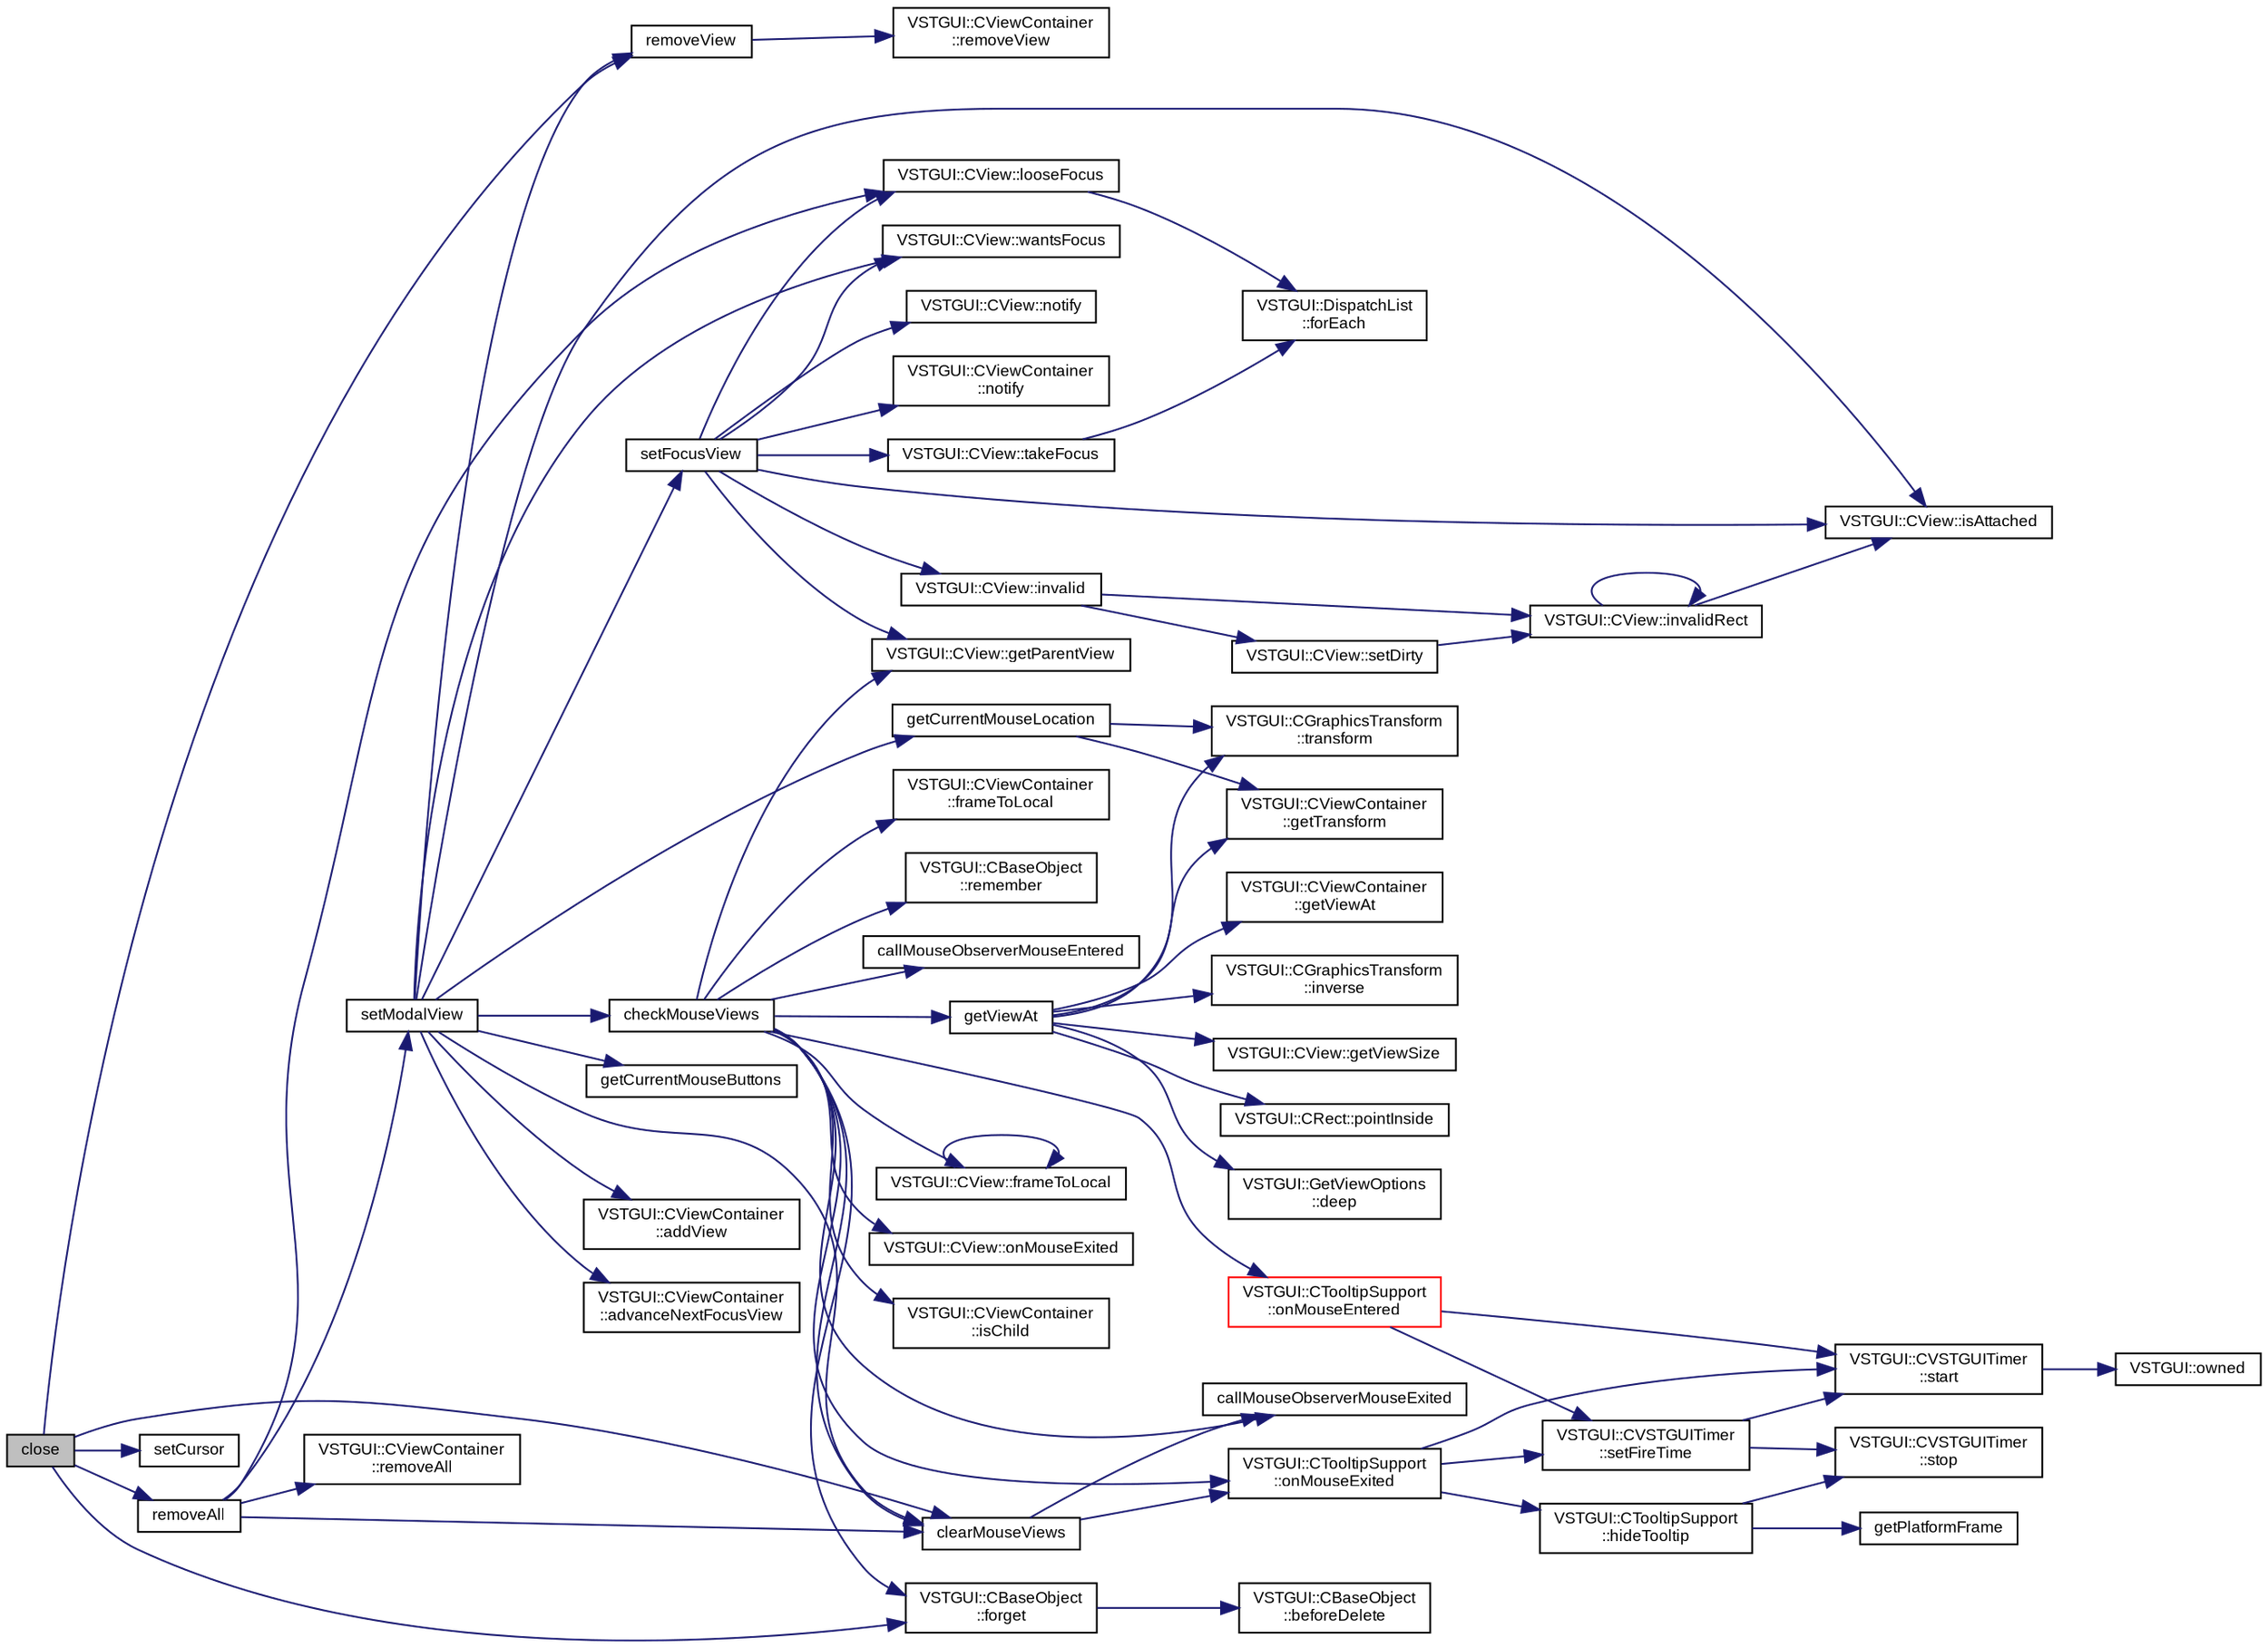 digraph "close"
{
  bgcolor="transparent";
  edge [fontname="Arial",fontsize="9",labelfontname="Arial",labelfontsize="9"];
  node [fontname="Arial",fontsize="9",shape=record];
  rankdir="LR";
  Node1 [label="close",height=0.2,width=0.4,color="black", fillcolor="grey75", style="filled" fontcolor="black"];
  Node1 -> Node2 [color="midnightblue",fontsize="9",style="solid",fontname="Arial"];
  Node2 [label="clearMouseViews",height=0.2,width=0.4,color="black",URL="$class_v_s_t_g_u_i_1_1_c_frame.html#adeac5973a837902933978d7d5a1eee61"];
  Node2 -> Node3 [color="midnightblue",fontsize="9",style="solid",fontname="Arial"];
  Node3 [label="VSTGUI::CTooltipSupport\l::onMouseExited",height=0.2,width=0.4,color="black",URL="$class_v_s_t_g_u_i_1_1_c_tooltip_support.html#a8f43f21fc087ee3670f58784a1d2af0c"];
  Node3 -> Node4 [color="midnightblue",fontsize="9",style="solid",fontname="Arial"];
  Node4 [label="VSTGUI::CTooltipSupport\l::hideTooltip",height=0.2,width=0.4,color="black",URL="$class_v_s_t_g_u_i_1_1_c_tooltip_support.html#adb9104d43a8ae01c2023f36390a1909f"];
  Node4 -> Node5 [color="midnightblue",fontsize="9",style="solid",fontname="Arial"];
  Node5 [label="VSTGUI::CVSTGUITimer\l::stop",height=0.2,width=0.4,color="black",URL="$class_v_s_t_g_u_i_1_1_c_v_s_t_g_u_i_timer.html#a68a350717fe6bf9012843e7c977d87b2",tooltip="stops the timer, returns whether timer was running or not "];
  Node4 -> Node6 [color="midnightblue",fontsize="9",style="solid",fontname="Arial"];
  Node6 [label="getPlatformFrame",height=0.2,width=0.4,color="black",URL="$class_v_s_t_g_u_i_1_1_c_frame.html#a3b8d7ec8e7df59cf0fdc367f99fde1d0"];
  Node3 -> Node7 [color="midnightblue",fontsize="9",style="solid",fontname="Arial"];
  Node7 [label="VSTGUI::CVSTGUITimer\l::setFireTime",height=0.2,width=0.4,color="black",URL="$class_v_s_t_g_u_i_1_1_c_v_s_t_g_u_i_timer.html#a8647d7eb64d0c6fcbdd654332bac258b",tooltip="in milliseconds "];
  Node7 -> Node5 [color="midnightblue",fontsize="9",style="solid",fontname="Arial"];
  Node7 -> Node8 [color="midnightblue",fontsize="9",style="solid",fontname="Arial"];
  Node8 [label="VSTGUI::CVSTGUITimer\l::start",height=0.2,width=0.4,color="black",URL="$class_v_s_t_g_u_i_1_1_c_v_s_t_g_u_i_timer.html#aad5997aaaa2d622f0ca57f8b24a51a7b",tooltip="starts the timer "];
  Node8 -> Node9 [color="midnightblue",fontsize="9",style="solid",fontname="Arial"];
  Node9 [label="VSTGUI::owned",height=0.2,width=0.4,color="black",URL="$namespace_v_s_t_g_u_i.html#a8464605507078761fac5d681245eb20a"];
  Node3 -> Node8 [color="midnightblue",fontsize="9",style="solid",fontname="Arial"];
  Node2 -> Node10 [color="midnightblue",fontsize="9",style="solid",fontname="Arial"];
  Node10 [label="callMouseObserverMouseExited",height=0.2,width=0.4,color="black",URL="$class_v_s_t_g_u_i_1_1_c_frame.html#a8f97b9b5fe74666c47d1c374f265e60d"];
  Node1 -> Node11 [color="midnightblue",fontsize="9",style="solid",fontname="Arial"];
  Node11 [label="removeView",height=0.2,width=0.4,color="black",URL="$class_v_s_t_g_u_i_1_1_c_frame.html#a0a4c38fc43ad87d5ef21f0e7361d4f25",tooltip="remove a child view "];
  Node11 -> Node12 [color="midnightblue",fontsize="9",style="solid",fontname="Arial"];
  Node12 [label="VSTGUI::CViewContainer\l::removeView",height=0.2,width=0.4,color="black",URL="$class_v_s_t_g_u_i_1_1_c_view_container.html#a9fe6dbf0da28849e9e2048cc22e0e97a",tooltip="remove a child view "];
  Node1 -> Node13 [color="midnightblue",fontsize="9",style="solid",fontname="Arial"];
  Node13 [label="setCursor",height=0.2,width=0.4,color="black",URL="$class_v_s_t_g_u_i_1_1_c_frame.html#a3f7668c15f67ed4e7b9a27db9b95cb2b",tooltip="set mouse cursor "];
  Node1 -> Node14 [color="midnightblue",fontsize="9",style="solid",fontname="Arial"];
  Node14 [label="removeAll",height=0.2,width=0.4,color="black",URL="$class_v_s_t_g_u_i_1_1_c_frame.html#a58740e67e93e5e4e275439ae9f6a3c80",tooltip="remove all child views "];
  Node14 -> Node15 [color="midnightblue",fontsize="9",style="solid",fontname="Arial"];
  Node15 [label="setModalView",height=0.2,width=0.4,color="black",URL="$class_v_s_t_g_u_i_1_1_c_frame.html#a8702ff2f7885f8d7a93bde675d32f1dc"];
  Node15 -> Node16 [color="midnightblue",fontsize="9",style="solid",fontname="Arial"];
  Node16 [label="VSTGUI::CView::isAttached",height=0.2,width=0.4,color="black",URL="$class_v_s_t_g_u_i_1_1_c_view.html#a1b7f04ee36bdaecd09a2625370dc90d8",tooltip="is view attached to a parentView "];
  Node15 -> Node11 [color="midnightblue",fontsize="9",style="solid",fontname="Arial"];
  Node15 -> Node17 [color="midnightblue",fontsize="9",style="solid",fontname="Arial"];
  Node17 [label="VSTGUI::CViewContainer\l::addView",height=0.2,width=0.4,color="black",URL="$class_v_s_t_g_u_i_1_1_c_view_container.html#aa3f0bcc0a5ac5c2a62405f6899dda689",tooltip="add a child view "];
  Node15 -> Node2 [color="midnightblue",fontsize="9",style="solid",fontname="Arial"];
  Node15 -> Node18 [color="midnightblue",fontsize="9",style="solid",fontname="Arial"];
  Node18 [label="VSTGUI::CViewContainer\l::advanceNextFocusView",height=0.2,width=0.4,color="black",URL="$class_v_s_t_g_u_i_1_1_c_view_container.html#ac06cfb766955cd71c35364f5d18072dd"];
  Node15 -> Node19 [color="midnightblue",fontsize="9",style="solid",fontname="Arial"];
  Node19 [label="setFocusView",height=0.2,width=0.4,color="black",URL="$class_v_s_t_g_u_i_1_1_c_frame.html#af51b9124a814e6fd82fb4680ac58cff3"];
  Node19 -> Node16 [color="midnightblue",fontsize="9",style="solid",fontname="Arial"];
  Node19 -> Node20 [color="midnightblue",fontsize="9",style="solid",fontname="Arial"];
  Node20 [label="VSTGUI::CView::wantsFocus",height=0.2,width=0.4,color="black",URL="$class_v_s_t_g_u_i_1_1_c_view.html#a1aaf63d0b9cd4a8f27328f2239a9951c",tooltip="check if view supports focus "];
  Node19 -> Node21 [color="midnightblue",fontsize="9",style="solid",fontname="Arial"];
  Node21 [label="VSTGUI::CView::invalid",height=0.2,width=0.4,color="black",URL="$class_v_s_t_g_u_i_1_1_c_view.html#a51647a4891b4a9cbaf8595171c5ad3fc",tooltip="mark whole view as invalid "];
  Node21 -> Node22 [color="midnightblue",fontsize="9",style="solid",fontname="Arial"];
  Node22 [label="VSTGUI::CView::setDirty",height=0.2,width=0.4,color="black",URL="$class_v_s_t_g_u_i_1_1_c_view.html#a0f19a61606a7f547b62102310063ea76",tooltip="set the view to dirty so that it is redrawn in the next idle. Thread Safe ! "];
  Node22 -> Node23 [color="midnightblue",fontsize="9",style="solid",fontname="Arial"];
  Node23 [label="VSTGUI::CView::invalidRect",height=0.2,width=0.4,color="black",URL="$class_v_s_t_g_u_i_1_1_c_view.html#ad414ba3d5e64f9fdc11309e05266ffcf",tooltip="mark rect as invalid "];
  Node23 -> Node16 [color="midnightblue",fontsize="9",style="solid",fontname="Arial"];
  Node23 -> Node23 [color="midnightblue",fontsize="9",style="solid",fontname="Arial"];
  Node21 -> Node23 [color="midnightblue",fontsize="9",style="solid",fontname="Arial"];
  Node19 -> Node24 [color="midnightblue",fontsize="9",style="solid",fontname="Arial"];
  Node24 [label="VSTGUI::CView::getParentView",height=0.2,width=0.4,color="black",URL="$class_v_s_t_g_u_i_1_1_c_view.html#ac45407fc7304ee33c5729fa04edaea76",tooltip="get parent view "];
  Node19 -> Node25 [color="midnightblue",fontsize="9",style="solid",fontname="Arial"];
  Node25 [label="VSTGUI::CView::notify",height=0.2,width=0.4,color="black",URL="$class_v_s_t_g_u_i_1_1_c_view.html#a15414e56ad0060f4b50f81ff44ad2a3e",tooltip="translates a local coordinate to a global one using parent transforms "];
  Node19 -> Node26 [color="midnightblue",fontsize="9",style="solid",fontname="Arial"];
  Node26 [label="VSTGUI::CViewContainer\l::notify",height=0.2,width=0.4,color="black",URL="$class_v_s_t_g_u_i_1_1_c_view_container.html#ab18c3bcc0cb674396848861dfd78a83a",tooltip="translates a local coordinate to a global one using parent transforms "];
  Node19 -> Node27 [color="midnightblue",fontsize="9",style="solid",fontname="Arial"];
  Node27 [label="VSTGUI::CView::looseFocus",height=0.2,width=0.4,color="black",URL="$class_v_s_t_g_u_i_1_1_c_view.html#aba08198e3f9d7bba967b0c5ab3cae07a",tooltip="called if view should loose focus "];
  Node27 -> Node28 [color="midnightblue",fontsize="9",style="solid",fontname="Arial"];
  Node28 [label="VSTGUI::DispatchList\l::forEach",height=0.2,width=0.4,color="black",URL="$class_v_s_t_g_u_i_1_1_dispatch_list.html#a09cd3391119d3266c5d62ec8525d503d"];
  Node19 -> Node29 [color="midnightblue",fontsize="9",style="solid",fontname="Arial"];
  Node29 [label="VSTGUI::CView::takeFocus",height=0.2,width=0.4,color="black",URL="$class_v_s_t_g_u_i_1_1_c_view.html#af199268157650ebc6dd9248a0ca04550",tooltip="called if view should take focus "];
  Node29 -> Node28 [color="midnightblue",fontsize="9",style="solid",fontname="Arial"];
  Node15 -> Node20 [color="midnightblue",fontsize="9",style="solid",fontname="Arial"];
  Node15 -> Node30 [color="midnightblue",fontsize="9",style="solid",fontname="Arial"];
  Node30 [label="getCurrentMouseLocation",height=0.2,width=0.4,color="black",URL="$class_v_s_t_g_u_i_1_1_c_frame.html#ae4948af61b5725ca232073a29c99d138",tooltip="get current mouse location "];
  Node30 -> Node31 [color="midnightblue",fontsize="9",style="solid",fontname="Arial"];
  Node31 [label="VSTGUI::CViewContainer\l::getTransform",height=0.2,width=0.4,color="black",URL="$class_v_s_t_g_u_i_1_1_c_view_container.html#a3140336a555cd7aacaba2ee5ca08e28a"];
  Node30 -> Node32 [color="midnightblue",fontsize="9",style="solid",fontname="Arial"];
  Node32 [label="VSTGUI::CGraphicsTransform\l::transform",height=0.2,width=0.4,color="black",URL="$struct_v_s_t_g_u_i_1_1_c_graphics_transform.html#af5b80ac47e3d74fe4cf0ca4d75f2e6c3"];
  Node15 -> Node33 [color="midnightblue",fontsize="9",style="solid",fontname="Arial"];
  Node33 [label="checkMouseViews",height=0.2,width=0.4,color="black",URL="$class_v_s_t_g_u_i_1_1_c_frame.html#a83b0d2d4c489762aa768c5e16b0c72d0"];
  Node33 -> Node34 [color="midnightblue",fontsize="9",style="solid",fontname="Arial"];
  Node34 [label="getViewAt",height=0.2,width=0.4,color="black",URL="$class_v_s_t_g_u_i_1_1_c_frame.html#ab427ac1aad7cc92ef96213f7963296a7",tooltip="get the view at point where "];
  Node34 -> Node31 [color="midnightblue",fontsize="9",style="solid",fontname="Arial"];
  Node34 -> Node35 [color="midnightblue",fontsize="9",style="solid",fontname="Arial"];
  Node35 [label="VSTGUI::CGraphicsTransform\l::inverse",height=0.2,width=0.4,color="black",URL="$struct_v_s_t_g_u_i_1_1_c_graphics_transform.html#ae0b83e1a553219ac2e5a9c0e9ee42e72"];
  Node34 -> Node32 [color="midnightblue",fontsize="9",style="solid",fontname="Arial"];
  Node34 -> Node36 [color="midnightblue",fontsize="9",style="solid",fontname="Arial"];
  Node36 [label="VSTGUI::CView::getViewSize",height=0.2,width=0.4,color="black",URL="$class_v_s_t_g_u_i_1_1_c_view.html#a5ad6102316e6d16e4905a38ad3f16dcc",tooltip="returns the current view size "];
  Node34 -> Node37 [color="midnightblue",fontsize="9",style="solid",fontname="Arial"];
  Node37 [label="VSTGUI::CRect::pointInside",height=0.2,width=0.4,color="black",URL="$struct_v_s_t_g_u_i_1_1_c_rect.html#adebba9af3dc339149fd4622f4d4a5bac",tooltip="Checks if point is inside this rect. "];
  Node34 -> Node38 [color="midnightblue",fontsize="9",style="solid",fontname="Arial"];
  Node38 [label="VSTGUI::GetViewOptions\l::deep",height=0.2,width=0.4,color="black",URL="$struct_v_s_t_g_u_i_1_1_get_view_options.html#a7daa5c7887ffc0d68ab2ea398345e756"];
  Node34 -> Node39 [color="midnightblue",fontsize="9",style="solid",fontname="Arial"];
  Node39 [label="VSTGUI::CViewContainer\l::getViewAt",height=0.2,width=0.4,color="black",URL="$class_v_s_t_g_u_i_1_1_c_view_container.html#ab5c037e08db39b2c5032eae7d2e4f47e",tooltip="get the view at point where "];
  Node33 -> Node3 [color="midnightblue",fontsize="9",style="solid",fontname="Arial"];
  Node33 -> Node40 [color="midnightblue",fontsize="9",style="solid",fontname="Arial"];
  Node40 [label="VSTGUI::CTooltipSupport\l::onMouseEntered",height=0.2,width=0.4,color="red",URL="$class_v_s_t_g_u_i_1_1_c_tooltip_support.html#abc8b4794c3c3b8761b387d51d9fbd075"];
  Node40 -> Node7 [color="midnightblue",fontsize="9",style="solid",fontname="Arial"];
  Node40 -> Node8 [color="midnightblue",fontsize="9",style="solid",fontname="Arial"];
  Node33 -> Node2 [color="midnightblue",fontsize="9",style="solid",fontname="Arial"];
  Node33 -> Node41 [color="midnightblue",fontsize="9",style="solid",fontname="Arial"];
  Node41 [label="VSTGUI::CView::frameToLocal",height=0.2,width=0.4,color="black",URL="$class_v_s_t_g_u_i_1_1_c_view.html#a9ee172fcd9ca5d6ee196f270717341cf",tooltip="conversion from frame coordinates to local view coordinates "];
  Node41 -> Node41 [color="midnightblue",fontsize="9",style="solid",fontname="Arial"];
  Node33 -> Node42 [color="midnightblue",fontsize="9",style="solid",fontname="Arial"];
  Node42 [label="VSTGUI::CView::onMouseExited",height=0.2,width=0.4,color="black",URL="$class_v_s_t_g_u_i_1_1_c_view.html#aaf4840c33720f1498739f317d85a8cc4",tooltip="called when the mouse leaves this view "];
  Node33 -> Node10 [color="midnightblue",fontsize="9",style="solid",fontname="Arial"];
  Node33 -> Node43 [color="midnightblue",fontsize="9",style="solid",fontname="Arial"];
  Node43 [label="VSTGUI::CBaseObject\l::forget",height=0.2,width=0.4,color="black",URL="$class_v_s_t_g_u_i_1_1_c_base_object.html#ad63e28fbe95a3458c97c60bfacd47ab8",tooltip="decrease refcount and delete object if refcount == 0 "];
  Node43 -> Node44 [color="midnightblue",fontsize="9",style="solid",fontname="Arial"];
  Node44 [label="VSTGUI::CBaseObject\l::beforeDelete",height=0.2,width=0.4,color="black",URL="$class_v_s_t_g_u_i_1_1_c_base_object.html#a7109cc8e58c631f14b338c5e60633d7b"];
  Node33 -> Node45 [color="midnightblue",fontsize="9",style="solid",fontname="Arial"];
  Node45 [label="VSTGUI::CViewContainer\l::isChild",height=0.2,width=0.4,color="black",URL="$class_v_s_t_g_u_i_1_1_c_view_container.html#a60ad2aca49fcfc7cd997f5355b62b148",tooltip="check if pView is a child view of this container "];
  Node33 -> Node46 [color="midnightblue",fontsize="9",style="solid",fontname="Arial"];
  Node46 [label="VSTGUI::CViewContainer\l::frameToLocal",height=0.2,width=0.4,color="black",URL="$class_v_s_t_g_u_i_1_1_c_view_container.html#ab35a69018cf46b84c94f27b021b35fb7",tooltip="conversion from frame coordinates to local view coordinates "];
  Node33 -> Node24 [color="midnightblue",fontsize="9",style="solid",fontname="Arial"];
  Node33 -> Node47 [color="midnightblue",fontsize="9",style="solid",fontname="Arial"];
  Node47 [label="VSTGUI::CBaseObject\l::remember",height=0.2,width=0.4,color="black",URL="$class_v_s_t_g_u_i_1_1_c_base_object.html#ada0719d1daaca4af1795018001769311",tooltip="increase refcount "];
  Node33 -> Node48 [color="midnightblue",fontsize="9",style="solid",fontname="Arial"];
  Node48 [label="callMouseObserverMouseEntered",height=0.2,width=0.4,color="black",URL="$class_v_s_t_g_u_i_1_1_c_frame.html#a1f4ce6bc02521efb056d04c427c77336"];
  Node15 -> Node49 [color="midnightblue",fontsize="9",style="solid",fontname="Arial"];
  Node49 [label="getCurrentMouseButtons",height=0.2,width=0.4,color="black",URL="$class_v_s_t_g_u_i_1_1_c_frame.html#ab9b67f6b912ab50a826b5544e4a7da4a",tooltip="get current mouse buttons and key modifiers "];
  Node14 -> Node27 [color="midnightblue",fontsize="9",style="solid",fontname="Arial"];
  Node14 -> Node2 [color="midnightblue",fontsize="9",style="solid",fontname="Arial"];
  Node14 -> Node50 [color="midnightblue",fontsize="9",style="solid",fontname="Arial"];
  Node50 [label="VSTGUI::CViewContainer\l::removeAll",height=0.2,width=0.4,color="black",URL="$class_v_s_t_g_u_i_1_1_c_view_container.html#acfef7ab75b0b59f29edb89e2e16c513f",tooltip="remove all child views "];
  Node1 -> Node43 [color="midnightblue",fontsize="9",style="solid",fontname="Arial"];
}
